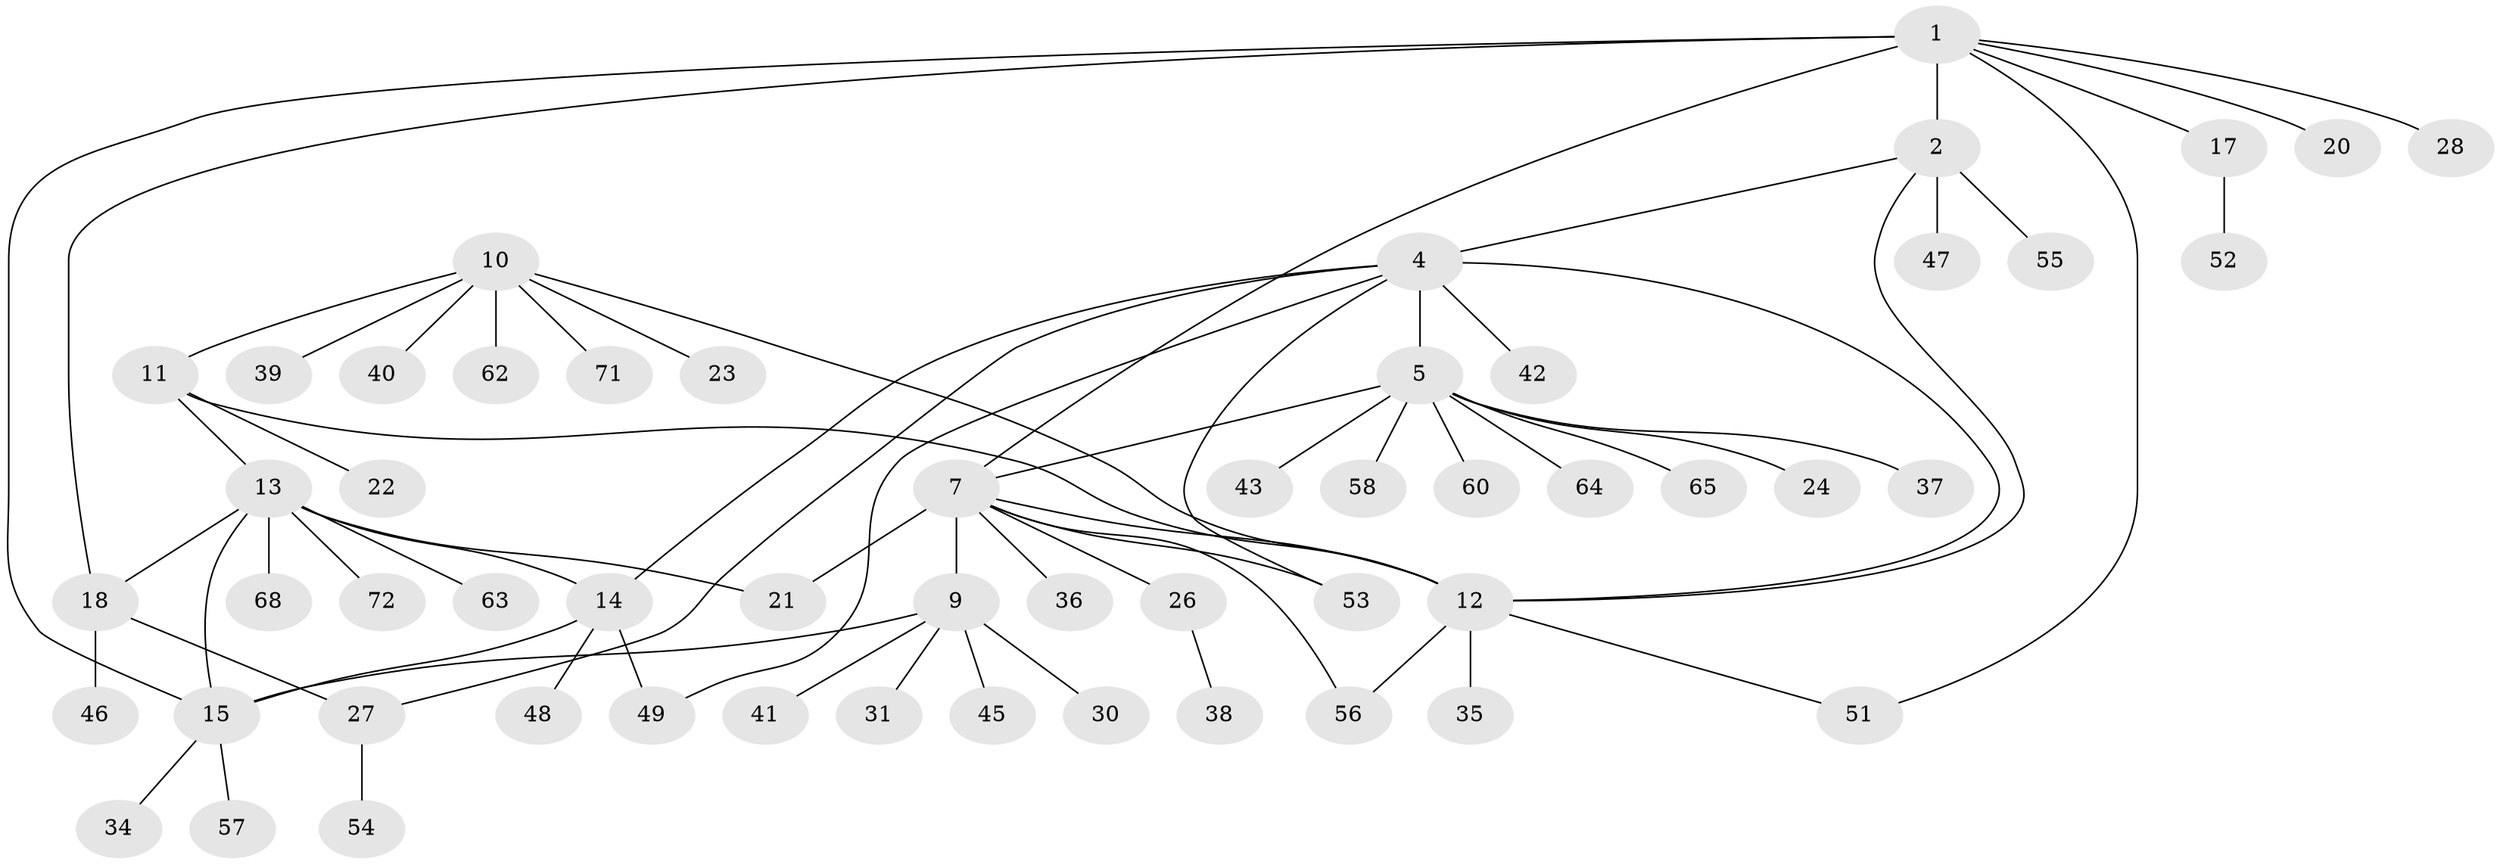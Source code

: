 // original degree distribution, {6: 0.0684931506849315, 7: 0.0136986301369863, 5: 0.0547945205479452, 10: 0.0136986301369863, 4: 0.0410958904109589, 8: 0.0273972602739726, 9: 0.0136986301369863, 3: 0.0410958904109589, 2: 0.1917808219178082, 1: 0.5342465753424658}
// Generated by graph-tools (version 1.1) at 2025/42/03/06/25 10:42:12]
// undirected, 55 vertices, 69 edges
graph export_dot {
graph [start="1"]
  node [color=gray90,style=filled];
  1 [super="+3"];
  2 [super="+25"];
  4 [super="+6"];
  5 [super="+33"];
  7 [super="+8"];
  9 [super="+29"];
  10 [super="+70"];
  11 [super="+61"];
  12 [super="+32"];
  13 [super="+16"];
  14;
  15 [super="+19"];
  17 [super="+73"];
  18;
  20;
  21;
  22;
  23;
  24;
  26;
  27 [super="+69"];
  28;
  30;
  31;
  34 [super="+67"];
  35;
  36;
  37;
  38 [super="+66"];
  39;
  40;
  41;
  42 [super="+44"];
  43;
  45 [super="+50"];
  46;
  47;
  48 [super="+59"];
  49;
  51;
  52;
  53;
  54;
  55;
  56;
  57;
  58;
  60;
  62;
  63;
  64;
  65;
  68;
  71;
  72;
  1 -- 2 [weight=2];
  1 -- 17;
  1 -- 18;
  1 -- 20;
  1 -- 28;
  1 -- 51;
  1 -- 7;
  1 -- 15;
  2 -- 12;
  2 -- 47;
  2 -- 55;
  2 -- 4;
  4 -- 5 [weight=2];
  4 -- 12;
  4 -- 27;
  4 -- 42;
  4 -- 49;
  4 -- 53;
  4 -- 14;
  5 -- 24;
  5 -- 37;
  5 -- 43;
  5 -- 60;
  5 -- 64;
  5 -- 65;
  5 -- 58;
  5 -- 7;
  7 -- 9 [weight=2];
  7 -- 21;
  7 -- 36;
  7 -- 12;
  7 -- 53;
  7 -- 56;
  7 -- 26;
  9 -- 15;
  9 -- 31;
  9 -- 41;
  9 -- 45;
  9 -- 30;
  10 -- 11;
  10 -- 12;
  10 -- 23;
  10 -- 39;
  10 -- 40;
  10 -- 62;
  10 -- 71;
  11 -- 12;
  11 -- 13;
  11 -- 22;
  12 -- 35;
  12 -- 51;
  12 -- 56;
  13 -- 14;
  13 -- 15;
  13 -- 18;
  13 -- 72;
  13 -- 21;
  13 -- 68;
  13 -- 63;
  14 -- 15;
  14 -- 48;
  14 -- 49;
  15 -- 34;
  15 -- 57;
  17 -- 52;
  18 -- 46;
  18 -- 27;
  26 -- 38;
  27 -- 54;
}
